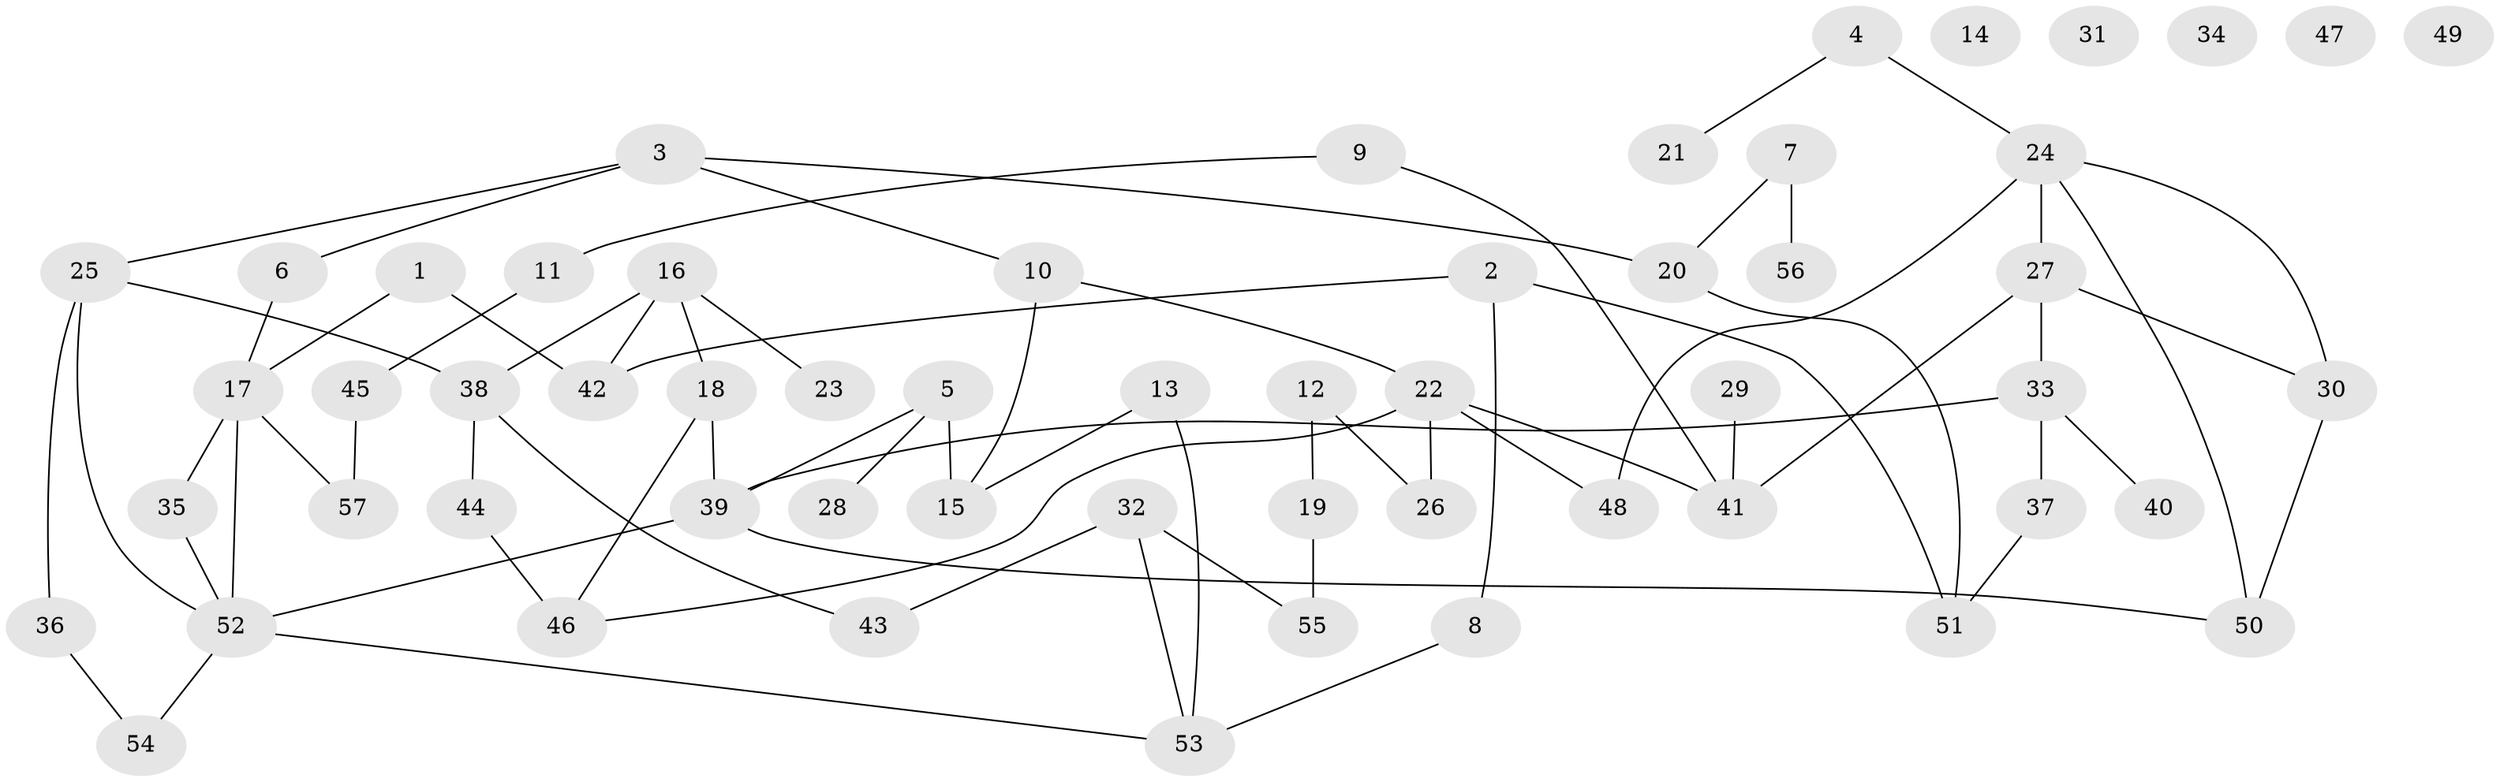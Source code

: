 // coarse degree distribution, {2: 0.2894736842105263, 3: 0.13157894736842105, 5: 0.10526315789473684, 6: 0.05263157894736842, 1: 0.15789473684210525, 0: 0.13157894736842105, 4: 0.07894736842105263, 7: 0.02631578947368421, 8: 0.02631578947368421}
// Generated by graph-tools (version 1.1) at 2025/41/03/06/25 10:41:20]
// undirected, 57 vertices, 71 edges
graph export_dot {
graph [start="1"]
  node [color=gray90,style=filled];
  1;
  2;
  3;
  4;
  5;
  6;
  7;
  8;
  9;
  10;
  11;
  12;
  13;
  14;
  15;
  16;
  17;
  18;
  19;
  20;
  21;
  22;
  23;
  24;
  25;
  26;
  27;
  28;
  29;
  30;
  31;
  32;
  33;
  34;
  35;
  36;
  37;
  38;
  39;
  40;
  41;
  42;
  43;
  44;
  45;
  46;
  47;
  48;
  49;
  50;
  51;
  52;
  53;
  54;
  55;
  56;
  57;
  1 -- 17;
  1 -- 42;
  2 -- 8;
  2 -- 42;
  2 -- 51;
  3 -- 6;
  3 -- 10;
  3 -- 20;
  3 -- 25;
  4 -- 21;
  4 -- 24;
  5 -- 15;
  5 -- 28;
  5 -- 39;
  6 -- 17;
  7 -- 20;
  7 -- 56;
  8 -- 53;
  9 -- 11;
  9 -- 41;
  10 -- 15;
  10 -- 22;
  11 -- 45;
  12 -- 19;
  12 -- 26;
  13 -- 15;
  13 -- 53;
  16 -- 18;
  16 -- 23;
  16 -- 38;
  16 -- 42;
  17 -- 35;
  17 -- 52;
  17 -- 57;
  18 -- 39;
  18 -- 46;
  19 -- 55;
  20 -- 51;
  22 -- 26;
  22 -- 41;
  22 -- 46;
  22 -- 48;
  24 -- 27;
  24 -- 30;
  24 -- 48;
  24 -- 50;
  25 -- 36;
  25 -- 38;
  25 -- 52;
  27 -- 30;
  27 -- 33;
  27 -- 41;
  29 -- 41;
  30 -- 50;
  32 -- 43;
  32 -- 53;
  32 -- 55;
  33 -- 37;
  33 -- 39;
  33 -- 40;
  35 -- 52;
  36 -- 54;
  37 -- 51;
  38 -- 43;
  38 -- 44;
  39 -- 50;
  39 -- 52;
  44 -- 46;
  45 -- 57;
  52 -- 53;
  52 -- 54;
}
